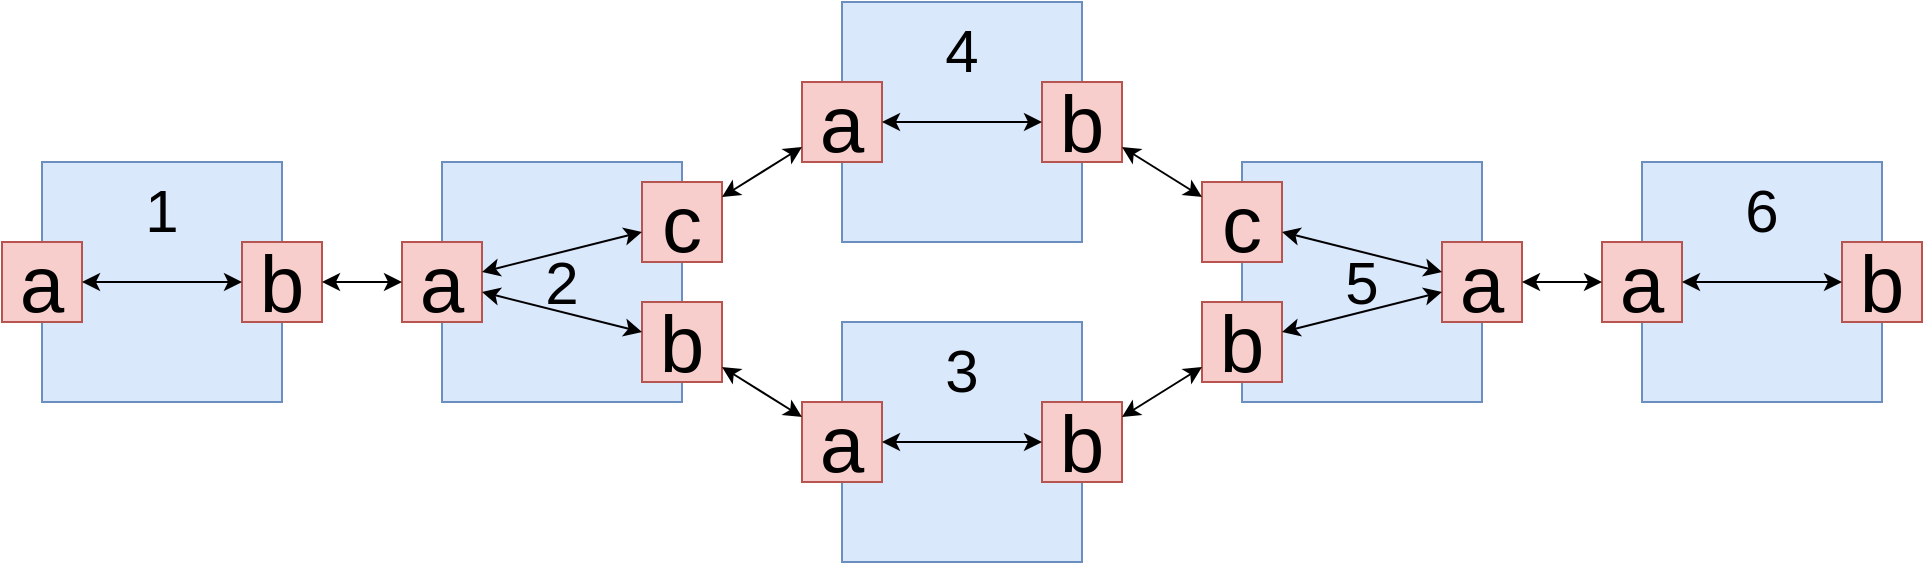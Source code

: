 <mxfile version="26.0.7">
  <diagram name="Page-1" id="XEPwlt-S_07XdpgivKQ5">
    <mxGraphModel dx="1314" dy="478" grid="1" gridSize="10" guides="1" tooltips="1" connect="1" arrows="1" fold="1" page="0" pageScale="1" pageWidth="827" pageHeight="1169" math="0" shadow="0">
      <root>
        <mxCell id="0" />
        <mxCell id="1" parent="0" />
        <mxCell id="1T61cYQyN9dJzYw8Mmq7-13" value="1" style="rounded=0;whiteSpace=wrap;html=1;fontSize=30;verticalAlign=top;labelPosition=center;verticalLabelPosition=middle;align=center;fillColor=#dae8fc;strokeColor=#6c8ebf;" vertex="1" parent="1">
          <mxGeometry x="200" y="720" width="120" height="120" as="geometry" />
        </mxCell>
        <mxCell id="XTAMxBPmkB1g6wwatc1e-2" value="a" style="rounded=0;whiteSpace=wrap;html=1;fontSize=40;verticalAlign=middle;align=center;fillColor=#f8cecc;strokeColor=#b85450;" parent="1" vertex="1">
          <mxGeometry x="180" y="760" width="40" height="40" as="geometry" />
        </mxCell>
        <mxCell id="1T61cYQyN9dJzYw8Mmq7-14" value="b" style="rounded=0;whiteSpace=wrap;html=1;fontSize=40;verticalAlign=middle;align=center;fillColor=#f8cecc;strokeColor=#b85450;" vertex="1" parent="1">
          <mxGeometry x="300" y="760" width="40" height="40" as="geometry" />
        </mxCell>
        <mxCell id="1T61cYQyN9dJzYw8Mmq7-15" value="2" style="rounded=0;whiteSpace=wrap;html=1;fontSize=30;fillColor=#dae8fc;strokeColor=#6c8ebf;" vertex="1" parent="1">
          <mxGeometry x="400" y="720" width="120" height="120" as="geometry" />
        </mxCell>
        <mxCell id="1T61cYQyN9dJzYw8Mmq7-16" value="a" style="rounded=0;whiteSpace=wrap;html=1;fontSize=40;verticalAlign=middle;align=center;fillColor=#f8cecc;strokeColor=#b85450;" vertex="1" parent="1">
          <mxGeometry x="380" y="760" width="40" height="40" as="geometry" />
        </mxCell>
        <mxCell id="1T61cYQyN9dJzYw8Mmq7-17" value="b" style="rounded=0;whiteSpace=wrap;html=1;fontSize=40;verticalAlign=middle;align=center;fillColor=#f8cecc;strokeColor=#b85450;" vertex="1" parent="1">
          <mxGeometry x="500" y="790" width="40" height="40" as="geometry" />
        </mxCell>
        <mxCell id="1T61cYQyN9dJzYw8Mmq7-32" value="" style="endArrow=classic;startArrow=classic;html=1;rounded=0;" edge="1" parent="1" source="XTAMxBPmkB1g6wwatc1e-2" target="1T61cYQyN9dJzYw8Mmq7-14">
          <mxGeometry width="50" height="50" relative="1" as="geometry">
            <mxPoint x="310" y="920" as="sourcePoint" />
            <mxPoint x="360" y="870" as="targetPoint" />
          </mxGeometry>
        </mxCell>
        <mxCell id="1T61cYQyN9dJzYw8Mmq7-33" value="c" style="rounded=0;whiteSpace=wrap;html=1;fontSize=40;verticalAlign=middle;align=center;fillColor=#f8cecc;strokeColor=#b85450;" vertex="1" parent="1">
          <mxGeometry x="500" y="730" width="40" height="40" as="geometry" />
        </mxCell>
        <mxCell id="1T61cYQyN9dJzYw8Mmq7-34" value="3" style="rounded=0;whiteSpace=wrap;html=1;fontSize=30;verticalAlign=top;labelPosition=center;verticalLabelPosition=middle;align=center;fillColor=#dae8fc;strokeColor=#6c8ebf;" vertex="1" parent="1">
          <mxGeometry x="600" y="800" width="120" height="120" as="geometry" />
        </mxCell>
        <mxCell id="1T61cYQyN9dJzYw8Mmq7-35" value="a" style="rounded=0;whiteSpace=wrap;html=1;fontSize=40;verticalAlign=middle;align=center;fillColor=#f8cecc;strokeColor=#b85450;" vertex="1" parent="1">
          <mxGeometry x="580" y="840" width="40" height="40" as="geometry" />
        </mxCell>
        <mxCell id="1T61cYQyN9dJzYw8Mmq7-36" value="b" style="rounded=0;whiteSpace=wrap;html=1;fontSize=40;verticalAlign=middle;align=center;fillColor=#f8cecc;strokeColor=#b85450;" vertex="1" parent="1">
          <mxGeometry x="700" y="840" width="40" height="40" as="geometry" />
        </mxCell>
        <mxCell id="1T61cYQyN9dJzYw8Mmq7-37" value="" style="endArrow=classic;startArrow=classic;html=1;rounded=0;" edge="1" parent="1" source="1T61cYQyN9dJzYw8Mmq7-35">
          <mxGeometry width="50" height="50" relative="1" as="geometry">
            <mxPoint x="710" y="1000" as="sourcePoint" />
            <mxPoint x="700" y="860" as="targetPoint" />
          </mxGeometry>
        </mxCell>
        <mxCell id="1T61cYQyN9dJzYw8Mmq7-38" value="4" style="rounded=0;whiteSpace=wrap;html=1;fontSize=30;verticalAlign=top;labelPosition=center;verticalLabelPosition=middle;align=center;fillColor=#dae8fc;strokeColor=#6c8ebf;" vertex="1" parent="1">
          <mxGeometry x="600" y="640" width="120" height="120" as="geometry" />
        </mxCell>
        <mxCell id="1T61cYQyN9dJzYw8Mmq7-39" value="a" style="rounded=0;whiteSpace=wrap;html=1;fontSize=40;verticalAlign=middle;align=center;fillColor=#f8cecc;strokeColor=#b85450;" vertex="1" parent="1">
          <mxGeometry x="580" y="680" width="40" height="40" as="geometry" />
        </mxCell>
        <mxCell id="1T61cYQyN9dJzYw8Mmq7-40" value="b" style="rounded=0;whiteSpace=wrap;html=1;fontSize=40;verticalAlign=middle;align=center;fillColor=#f8cecc;strokeColor=#b85450;" vertex="1" parent="1">
          <mxGeometry x="700" y="680" width="40" height="40" as="geometry" />
        </mxCell>
        <mxCell id="1T61cYQyN9dJzYw8Mmq7-41" value="" style="endArrow=classic;startArrow=classic;html=1;rounded=0;" edge="1" parent="1" source="1T61cYQyN9dJzYw8Mmq7-39" target="1T61cYQyN9dJzYw8Mmq7-40">
          <mxGeometry width="50" height="50" relative="1" as="geometry">
            <mxPoint x="710" y="840" as="sourcePoint" />
            <mxPoint x="760" y="790" as="targetPoint" />
          </mxGeometry>
        </mxCell>
        <mxCell id="1T61cYQyN9dJzYw8Mmq7-42" value="6" style="rounded=0;whiteSpace=wrap;html=1;fontSize=30;verticalAlign=top;labelPosition=center;verticalLabelPosition=middle;align=center;fillColor=#dae8fc;strokeColor=#6c8ebf;" vertex="1" parent="1">
          <mxGeometry x="1000" y="720" width="120" height="120" as="geometry" />
        </mxCell>
        <mxCell id="1T61cYQyN9dJzYw8Mmq7-43" value="a" style="rounded=0;whiteSpace=wrap;html=1;fontSize=40;verticalAlign=middle;align=center;fillColor=#f8cecc;strokeColor=#b85450;" vertex="1" parent="1">
          <mxGeometry x="980" y="760" width="40" height="40" as="geometry" />
        </mxCell>
        <mxCell id="1T61cYQyN9dJzYw8Mmq7-44" value="b" style="rounded=0;whiteSpace=wrap;html=1;fontSize=40;verticalAlign=middle;align=center;fillColor=#f8cecc;strokeColor=#b85450;" vertex="1" parent="1">
          <mxGeometry x="1100" y="760" width="40" height="40" as="geometry" />
        </mxCell>
        <mxCell id="1T61cYQyN9dJzYw8Mmq7-45" value="" style="endArrow=classic;startArrow=classic;html=1;rounded=0;" edge="1" parent="1" source="1T61cYQyN9dJzYw8Mmq7-43" target="1T61cYQyN9dJzYw8Mmq7-44">
          <mxGeometry width="50" height="50" relative="1" as="geometry">
            <mxPoint x="1110" y="920" as="sourcePoint" />
            <mxPoint x="1160" y="870" as="targetPoint" />
          </mxGeometry>
        </mxCell>
        <mxCell id="1T61cYQyN9dJzYw8Mmq7-46" value="5" style="rounded=0;whiteSpace=wrap;html=1;fontSize=30;fillColor=#dae8fc;strokeColor=#6c8ebf;" vertex="1" parent="1">
          <mxGeometry x="800" y="720" width="120" height="120" as="geometry" />
        </mxCell>
        <mxCell id="1T61cYQyN9dJzYw8Mmq7-47" value="a" style="rounded=0;whiteSpace=wrap;html=1;fontSize=40;verticalAlign=middle;align=center;fillColor=#f8cecc;strokeColor=#b85450;" vertex="1" parent="1">
          <mxGeometry x="900" y="760" width="40" height="40" as="geometry" />
        </mxCell>
        <mxCell id="1T61cYQyN9dJzYw8Mmq7-48" value="b" style="rounded=0;whiteSpace=wrap;html=1;fontSize=40;verticalAlign=middle;align=center;fillColor=#f8cecc;strokeColor=#b85450;" vertex="1" parent="1">
          <mxGeometry x="780" y="790" width="40" height="40" as="geometry" />
        </mxCell>
        <mxCell id="1T61cYQyN9dJzYw8Mmq7-49" value="c" style="rounded=0;whiteSpace=wrap;html=1;fontSize=40;verticalAlign=middle;align=center;fillColor=#f8cecc;strokeColor=#b85450;" vertex="1" parent="1">
          <mxGeometry x="780" y="730" width="40" height="40" as="geometry" />
        </mxCell>
        <mxCell id="1T61cYQyN9dJzYw8Mmq7-55" value="" style="endArrow=classic;startArrow=classic;html=1;rounded=0;" edge="1" parent="1" source="1T61cYQyN9dJzYw8Mmq7-47" target="1T61cYQyN9dJzYw8Mmq7-43">
          <mxGeometry width="50" height="50" relative="1" as="geometry">
            <mxPoint x="230" y="630" as="sourcePoint" />
            <mxPoint x="280" y="580" as="targetPoint" />
          </mxGeometry>
        </mxCell>
        <mxCell id="1T61cYQyN9dJzYw8Mmq7-56" value="" style="endArrow=classic;startArrow=classic;html=1;rounded=0;" edge="1" parent="1" source="1T61cYQyN9dJzYw8Mmq7-49" target="1T61cYQyN9dJzYw8Mmq7-47">
          <mxGeometry width="50" height="50" relative="1" as="geometry">
            <mxPoint x="240" y="640" as="sourcePoint" />
            <mxPoint x="290" y="590" as="targetPoint" />
          </mxGeometry>
        </mxCell>
        <mxCell id="1T61cYQyN9dJzYw8Mmq7-57" value="" style="endArrow=classic;startArrow=classic;html=1;rounded=0;" edge="1" parent="1" source="1T61cYQyN9dJzYw8Mmq7-36" target="1T61cYQyN9dJzYw8Mmq7-48">
          <mxGeometry width="50" height="50" relative="1" as="geometry">
            <mxPoint x="250" y="650" as="sourcePoint" />
            <mxPoint x="300" y="600" as="targetPoint" />
          </mxGeometry>
        </mxCell>
        <mxCell id="1T61cYQyN9dJzYw8Mmq7-58" value="" style="endArrow=classic;startArrow=classic;html=1;rounded=0;" edge="1" parent="1" source="1T61cYQyN9dJzYw8Mmq7-40" target="1T61cYQyN9dJzYw8Mmq7-49">
          <mxGeometry width="50" height="50" relative="1" as="geometry">
            <mxPoint x="260" y="660" as="sourcePoint" />
            <mxPoint x="310" y="610" as="targetPoint" />
          </mxGeometry>
        </mxCell>
        <mxCell id="1T61cYQyN9dJzYw8Mmq7-59" value="" style="endArrow=classic;startArrow=classic;html=1;rounded=0;" edge="1" parent="1" source="1T61cYQyN9dJzYw8Mmq7-35" target="1T61cYQyN9dJzYw8Mmq7-17">
          <mxGeometry width="50" height="50" relative="1" as="geometry">
            <mxPoint x="270" y="670" as="sourcePoint" />
            <mxPoint x="320" y="620" as="targetPoint" />
          </mxGeometry>
        </mxCell>
        <mxCell id="1T61cYQyN9dJzYw8Mmq7-60" value="" style="endArrow=classic;startArrow=classic;html=1;rounded=0;" edge="1" parent="1" source="1T61cYQyN9dJzYw8Mmq7-33" target="1T61cYQyN9dJzYw8Mmq7-39">
          <mxGeometry width="50" height="50" relative="1" as="geometry">
            <mxPoint x="280" y="680" as="sourcePoint" />
            <mxPoint x="330" y="630" as="targetPoint" />
          </mxGeometry>
        </mxCell>
        <mxCell id="1T61cYQyN9dJzYw8Mmq7-61" value="" style="endArrow=classic;startArrow=classic;html=1;rounded=0;" edge="1" parent="1" source="1T61cYQyN9dJzYw8Mmq7-16" target="1T61cYQyN9dJzYw8Mmq7-33">
          <mxGeometry width="50" height="50" relative="1" as="geometry">
            <mxPoint x="290" y="690" as="sourcePoint" />
            <mxPoint x="340" y="640" as="targetPoint" />
          </mxGeometry>
        </mxCell>
        <mxCell id="1T61cYQyN9dJzYw8Mmq7-62" value="" style="endArrow=classic;startArrow=classic;html=1;rounded=0;" edge="1" parent="1" source="1T61cYQyN9dJzYw8Mmq7-16" target="1T61cYQyN9dJzYw8Mmq7-17">
          <mxGeometry width="50" height="50" relative="1" as="geometry">
            <mxPoint x="300" y="700" as="sourcePoint" />
            <mxPoint x="350" y="650" as="targetPoint" />
          </mxGeometry>
        </mxCell>
        <mxCell id="1T61cYQyN9dJzYw8Mmq7-63" value="" style="endArrow=classic;startArrow=classic;html=1;rounded=0;" edge="1" parent="1" source="1T61cYQyN9dJzYw8Mmq7-14" target="1T61cYQyN9dJzYw8Mmq7-16">
          <mxGeometry width="50" height="50" relative="1" as="geometry">
            <mxPoint x="310" y="710" as="sourcePoint" />
            <mxPoint x="360" y="660" as="targetPoint" />
          </mxGeometry>
        </mxCell>
        <mxCell id="1T61cYQyN9dJzYw8Mmq7-64" value="" style="endArrow=classic;startArrow=classic;html=1;rounded=0;" edge="1" parent="1" source="1T61cYQyN9dJzYw8Mmq7-48" target="1T61cYQyN9dJzYw8Mmq7-47">
          <mxGeometry width="50" height="50" relative="1" as="geometry">
            <mxPoint x="720" y="960" as="sourcePoint" />
            <mxPoint x="770" y="910" as="targetPoint" />
          </mxGeometry>
        </mxCell>
      </root>
    </mxGraphModel>
  </diagram>
</mxfile>
